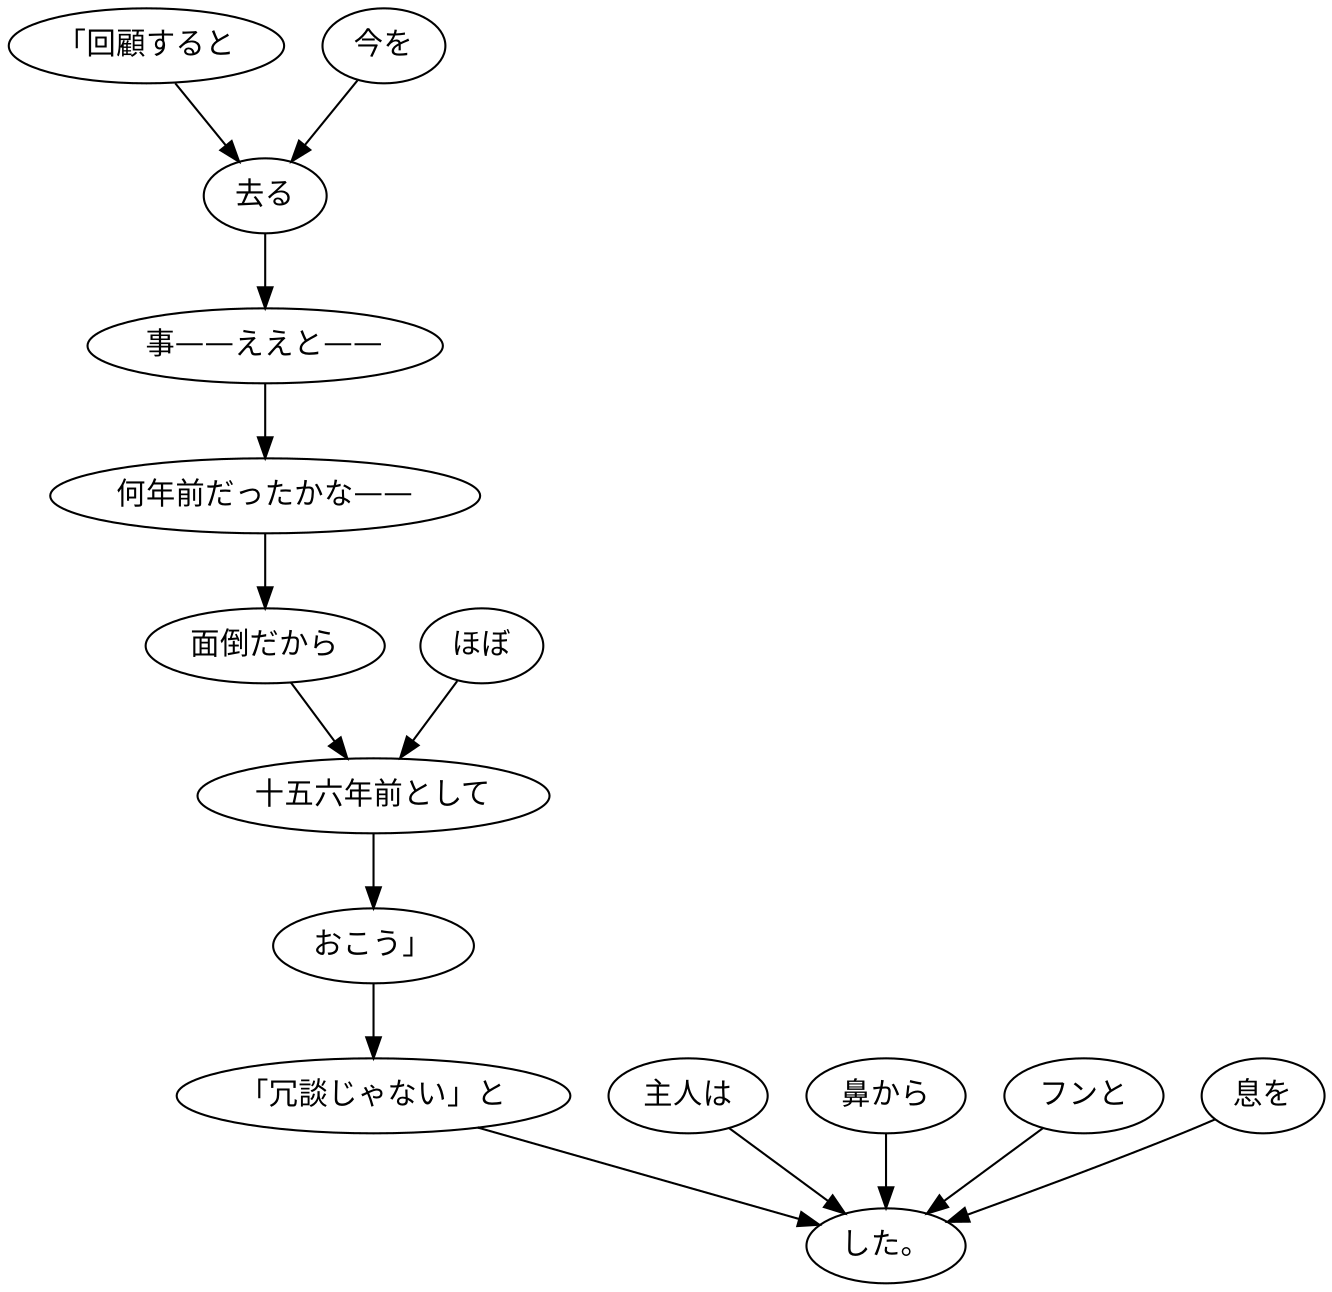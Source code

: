 digraph graph3591 {
	node0 [label="「回顧すると"];
	node1 [label="今を"];
	node2 [label="去る"];
	node3 [label="事——ええと——"];
	node4 [label="何年前だったかな——"];
	node5 [label="面倒だから"];
	node6 [label="ほぼ"];
	node7 [label="十五六年前として"];
	node8 [label="おこう」"];
	node9 [label="「冗談じゃない」と"];
	node10 [label="主人は"];
	node11 [label="鼻から"];
	node12 [label="フンと"];
	node13 [label="息を"];
	node14 [label="した。"];
	node0 -> node2;
	node1 -> node2;
	node2 -> node3;
	node3 -> node4;
	node4 -> node5;
	node5 -> node7;
	node6 -> node7;
	node7 -> node8;
	node8 -> node9;
	node9 -> node14;
	node10 -> node14;
	node11 -> node14;
	node12 -> node14;
	node13 -> node14;
}
